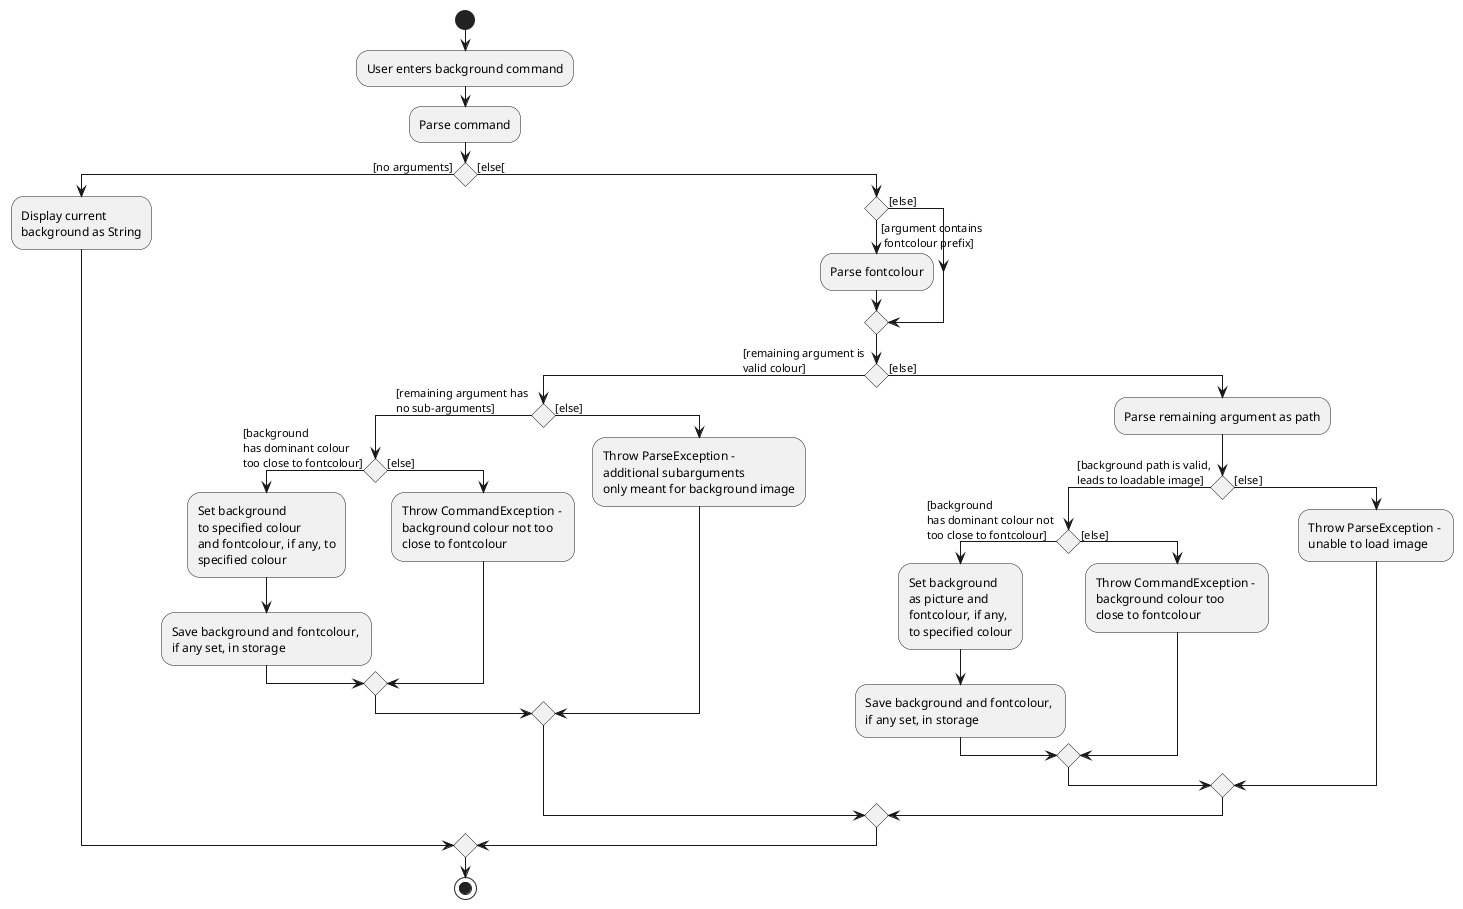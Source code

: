 @startuml
start
:User enters background command;

:Parse command;

if () then ([no arguments])
    :Display current\nbackground as String;
else ([else[)
    if () then ([argument contains\n fontcolour prefix])
        :Parse fontcolour;
        else ([else])
        endif

    if () then ([remaining argument is\nvalid colour])
        if () then ([remaining argument has \nno sub-arguments])
            if () then ([background \nhas dominant colour \ntoo close to fontcolour])
                :Set background\nto specified colour\nand fontcolour, if any, to\nspecified colour;
                :Save background and fontcolour, \nif any set, in storage;
            else ([else])
                :Throw CommandException - \nbackground colour not too \nclose to fontcolour;
            endif
        else ([else])
            :Throw ParseException - \nadditional subarguments \nonly meant for background image;
        endif
    else ([else])
        :Parse remaining argument as path;
        if () then ([background path is valid,\nleads to loadable image])
            if () then ([background \nhas dominant colour not \ntoo close to fontcolour])
                :Set background\nas picture and \nfontcolour, if any, \nto specified colour;
                :Save background and fontcolour, \nif any set, in storage;
            else ([else])
                :Throw CommandException - \nbackground colour too \nclose to fontcolour;
            endif
        else ([else])
            :Throw ParseException - \nunable to load image;
        endif
    endif
endif

stop
@enduml

